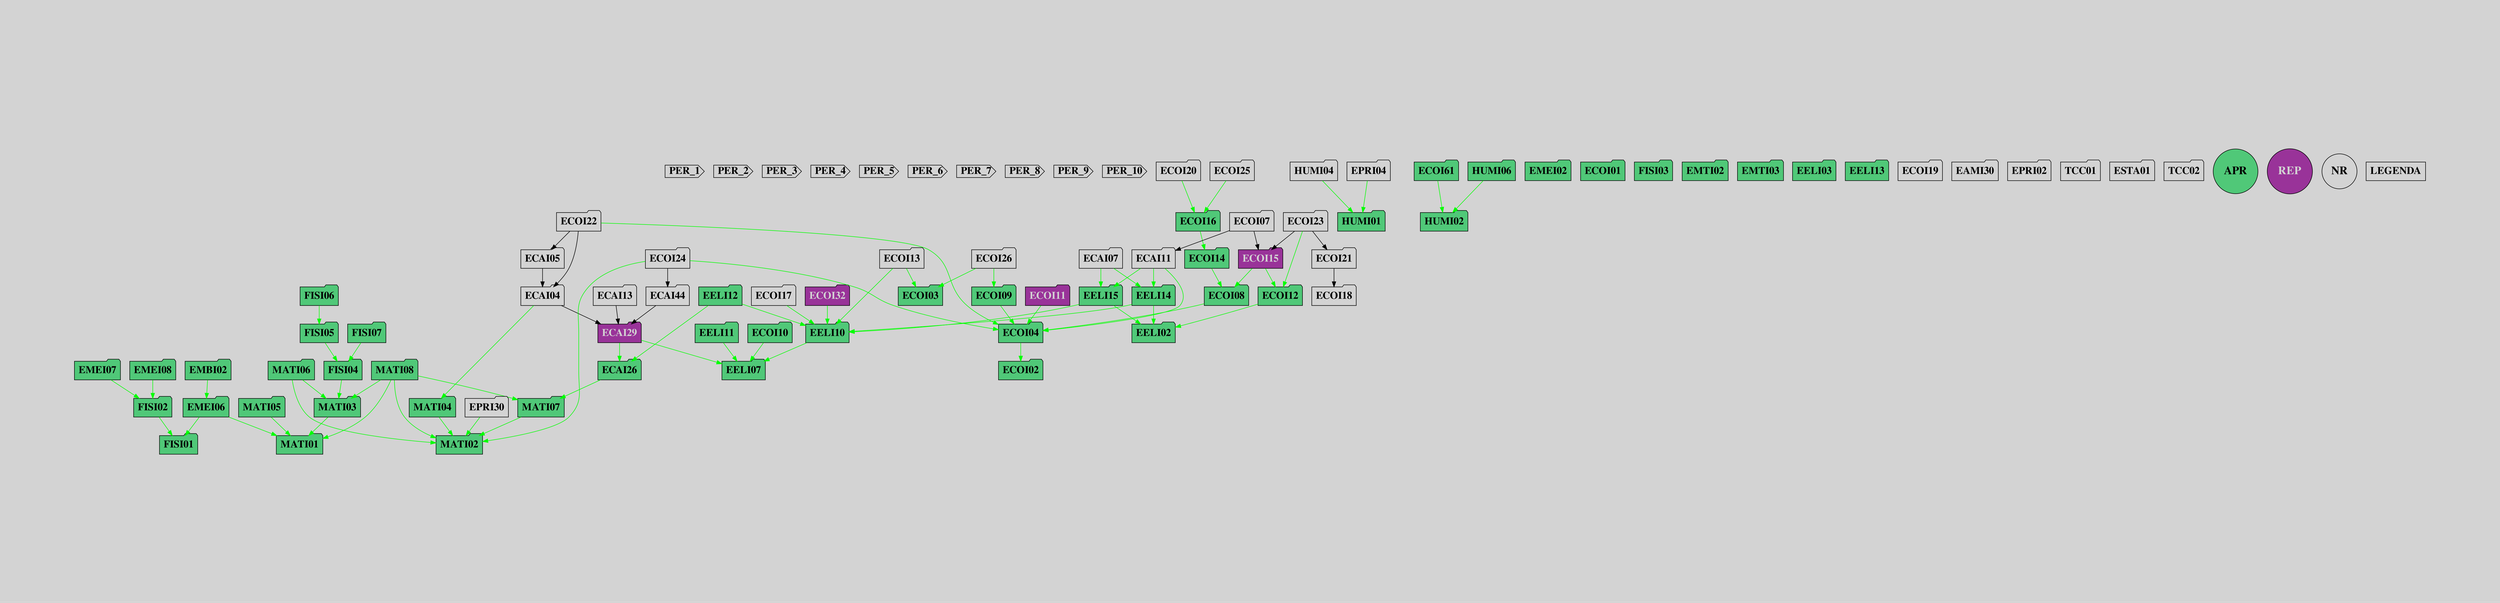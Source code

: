 digraph {
graph [pad="2,4" bgcolor=lightgray]
node [style=filled shape=cds fontsize=20.0 fontname="times bold"]
PER_1 [fillcolor="#d3d3d3" fontcolor="black" pos="0,18!"]
PER_2 [fillcolor="#d3d3d3" fontcolor="black" pos="2,18!"]
PER_3 [fillcolor="#d3d3d3" fontcolor="black" pos="4,18!"]
PER_4 [fillcolor="#d3d3d3" fontcolor="black" pos="6,18!"]
PER_5 [fillcolor="#d3d3d3" fontcolor="black" pos="8,18!"]
PER_6 [fillcolor="#d3d3d3" fontcolor="black" pos="10,18!"]
PER_7 [fillcolor="#d3d3d3" fontcolor="black" pos="12,18!"]
PER_8 [fillcolor="#d3d3d3" fontcolor="black" pos="14,18!"]
PER_9 [fillcolor="#d3d3d3" fontcolor="black" pos="16,18!"]
PER_10 [fillcolor="#d3d3d3" fontcolor="black" pos="18,18!"]
node [style=filled shape=folder fontsize=20.0 fontname="times bold"]
FISI01 [fillcolor="#50c878 "fontcolor="Black"pos="0,0!"]
MATI01 [fillcolor="#50c878 "fontcolor="Black"pos="0,2!"]
MATI02 [fillcolor="#50c878 "fontcolor="Black"pos="0,4!"]
HUMI01 [fillcolor="#50c878 "fontcolor="Black"pos="0,6!"]
HUMI02 [fillcolor="#50c878 "fontcolor="Black"pos="0,8!"]
ECOI03 [fillcolor="#50c878 "fontcolor="Black"pos="0,10!"]
ECOI02 [fillcolor="#50c878 "fontcolor="Black"pos="0,12!"]
EMEI02 [fillcolor="#50c878 "fontcolor="Black"pos="0,14!"]
ECOI01 [fillcolor="#50c878 "fontcolor="Black"pos="0,16!"]
FISI02 [fillcolor="#50c878 "fontcolor="Black"pos="2,0!"]
FISI03 [fillcolor="#50c878 "fontcolor="Black"pos="2,2!"]
EMEI06 [fillcolor="#50c878 "fontcolor="Black"pos="2,4!"]
MATI03 [fillcolor="#50c878 "fontcolor="Black"pos="2,6!"]
ECOI04 [fillcolor="#50c878 "fontcolor="Black"pos="2,8!"]
EMTI02 [fillcolor="#50c878 "fontcolor="Black"pos="2,10!"]
EMTI03 [fillcolor="#50c878 "fontcolor="Black"pos="2,12!"]
EELI02 [fillcolor="#50c878 "fontcolor="Black"pos="2,14!"]
EELI03 [fillcolor="#50c878 "fontcolor="Black"pos="2,16!"]
MATI06 [fillcolor="#50c878 "fontcolor="Black"pos="4,0!"]
MATI07 [fillcolor="#50c878 "fontcolor="Black"pos="4,2!"]
ECOI61 [fillcolor="#50c878 "fontcolor="Black"pos="4,4!"]
HUMI06 [fillcolor="#50c878 "fontcolor="Black"pos="4,6!"]
ECOI08 [fillcolor="#50c878 "fontcolor="Black"pos="4,8!"]
EMEI07 [fillcolor="#50c878 "fontcolor="Black"pos="4,10!"]
EMEI08 [fillcolor="#50c878 "fontcolor="Black"pos="4,12!"]
FISI04 [fillcolor="#50c878 "fontcolor="Black"pos="4,14!"]
EMBI02 [fillcolor="#50c878 "fontcolor="Black"pos="4,16!"]
MATI05 [fillcolor="#50c878 "fontcolor="Black"pos="6,0!"]
MATI08 [fillcolor="#50c878 "fontcolor="Black"pos="6,2!"]
MATI04 [fillcolor="#50c878 "fontcolor="Black"pos="6,4!"]
ECOI09 [fillcolor="#50c878 "fontcolor="Black"pos="6,6!"]
FISI05 [fillcolor="#50c878 "fontcolor="Black"pos="6,8!"]
FISI07 [fillcolor="#50c878 "fontcolor="Black"pos="6,10!"]
EELI07 [fillcolor="#50c878 "fontcolor="Black"pos="6,12!"]
ECOI11 [fillcolor="#993399 "fontcolor="lightgrey"pos="8,0!"]
ECOI12 [fillcolor="#50c878 "fontcolor="Black"pos="8,2!"]
ECOI14 [fillcolor="#50c878 "fontcolor="Black"pos="8,4!"]
ECAI26 [fillcolor="#50c878 "fontcolor="Black"pos="8,6!"]
ECOI10 [fillcolor="#50c878 "fontcolor="Black"pos="8,8!"]
EELI10 [fillcolor="#50c878 "fontcolor="Black"pos="8,10!"]
EELI11 [fillcolor="#50c878 "fontcolor="Black"pos="8,12!"]
FISI06 [fillcolor="#50c878 "fontcolor="Black"pos="8,14!"]
ECOI32 [fillcolor="#993399 "fontcolor="lightgrey"pos="10,0!"]
ECOI13 [fillcolor="#d3d3d3 "fontcolor="black"pos="10,2!"]
EELI14 [fillcolor="#50c878 "fontcolor="Black"pos="10,4!"]
EELI15 [fillcolor="#50c878 "fontcolor="Black"pos="10,6!"]
ECOI15 [fillcolor="#993399 "fontcolor="lightgrey"pos="10,8!"]
ECAI29 [fillcolor="#993399 "fontcolor="lightgrey"pos="10,10!"]
EELI12 [fillcolor="#50c878 "fontcolor="Black"pos="10,12!"]
ECOI16 [fillcolor="#50c878 "fontcolor="Black"pos="10,14!"]
EELI13 [fillcolor="#50c878 "fontcolor="Black"pos="10,16!"]
ECOI26 [fillcolor="#d3d3d3 "fontcolor="black"pos="12,0!"]
ECAI11 [fillcolor="#d3d3d3 "fontcolor="black"pos="12,2!"]
ECAI04 [fillcolor="#d3d3d3 "fontcolor="black"pos="12,4!"]
ECAI13 [fillcolor="#d3d3d3 "fontcolor="black"pos="12,6!"]
ECAI44 [fillcolor="#d3d3d3 "fontcolor="black"pos="12,8!"]
ECOI18 [fillcolor="#d3d3d3 "fontcolor="black"pos="12,10!"]
ECOI19 [fillcolor="#d3d3d3 "fontcolor="black"pos="12,12!"]
ECOI17 [fillcolor="#d3d3d3 "fontcolor="black"pos="12,14!"]
ECOI24 [fillcolor="#d3d3d3 "fontcolor="black"pos="14,0!"]
EPRI30 [fillcolor="#d3d3d3 "fontcolor="black"pos="14,2!"]
ECOI07 [fillcolor="#d3d3d3 "fontcolor="black"pos="14,4!"]
ECAI07 [fillcolor="#d3d3d3 "fontcolor="black"pos="14,6!"]
ECAI05 [fillcolor="#d3d3d3 "fontcolor="black"pos="14,8!"]
ECOI21 [fillcolor="#d3d3d3 "fontcolor="black"pos="14,10!"]
HUMI04 [fillcolor="#d3d3d3 "fontcolor="black"pos="16,0!"]
EPRI04 [fillcolor="#d3d3d3 "fontcolor="black"pos="16,2!"]
ECOI22 [fillcolor="#d3d3d3 "fontcolor="black"pos="16,4!"]
ECOI23 [fillcolor="#d3d3d3 "fontcolor="black"pos="16,6!"]
ECOI20 [fillcolor="#d3d3d3 "fontcolor="black"pos="16,8!"]
ECOI25 [fillcolor="#d3d3d3 "fontcolor="black"pos="16,10!"]
EAMI30 [fillcolor="#d3d3d3 "fontcolor="black"pos="16,12!"]
EPRI02 [fillcolor="#d3d3d3 "fontcolor="black"pos="16,14!"]
TCC01 [fillcolor="#d3d3d3 "fontcolor="black"pos="16,16!"]
ESTA01 [fillcolor="#d3d3d3 "fontcolor="black"pos="18,0!"]
TCC02 [fillcolor="#d3d3d3 "fontcolor="black"pos="18,2!"]
node [style=filled shape=circle fontsize=22.0 fontname="times bold"]
APR [fillcolor="#50c878" fontcolor="Black" pos="22,12!"]
REP [fillcolor="#993399" fontcolor="Lightgray" pos="22,14!"]
NR [fillcolor="#d3d3d3" fontcolor="Black" pos="22,16!"]
node [style=filled shape=box fontsize=20.0 fontname="times bold"]
LEGENDA [fillcolor="#d3d3d3" fontcolor="black" pos="22,18!"]
 edge [style="", weight=10,color=Green, len=.4]
FISI02 -> FISI01
 edge [style="", weight=10,color=Green, len=.4]
EMEI06 -> MATI01
 edge [style="", weight=10,color=Green, len=.4]
EMEI06 -> FISI01
 edge [style="", weight=10,color=Green, len=.4]
MATI03 -> MATI01
 edge [style="", weight=10,color=Green, len=.4]
ECOI04 -> ECOI02
 edge [style="", weight=10,color=Green, len=.4]
MATI06 -> MATI02
 edge [style="", weight=10,color=Green, len=.4]
MATI06 -> MATI03
 edge [style="", weight=10,color=Green, len=.4]
MATI07 -> MATI02
 edge [style="", weight=10,color=Green, len=.4]
ECOI61 -> HUMI02
 edge [style="", weight=10,color=Green, len=.4]
HUMI06 -> HUMI02
 edge [style="", weight=10,color=Green, len=.4]
ECOI08 -> ECOI04
 edge [style="", weight=10,color=Green, len=.4]
EMEI07 -> FISI02
 edge [style="", weight=10,color=Green, len=.4]
EMEI08 -> FISI02
 edge [style="", weight=10,color=Green, len=.4]
FISI04 -> MATI03
 edge [style="", weight=10,color=Green, len=.4]
EMBI02 -> EMEI06
 edge [style="", weight=10,color=Green, len=.4]
MATI05 -> MATI01
 edge [style="", weight=10,color=Green, len=.4]
MATI08 -> MATI01
 edge [style="", weight=10,color=Green, len=.4]
MATI08 -> MATI02
 edge [style="", weight=10,color=Green, len=.4]
MATI08 -> MATI03
 edge [style="", weight=10,color=Green, len=.4]
MATI08 -> MATI07
 edge [style="", weight=10,color=Green, len=.4]
MATI04 -> MATI02
 edge [style="", weight=10,color=Green, len=.4]
ECOI09 -> ECOI04
 edge [style="", weight=10,color=Green, len=.4]
FISI05 -> FISI04
 edge [style="", weight=10,color=Green, len=.4]
FISI07 -> FISI04
 edge [style="", weight=10,color=Green, len=.4]
ECOI11 -> ECOI04
 edge [style="", weight=10,color=Green, len=.4]
ECOI12 -> EELI02
 edge [style="", weight=10,color=Green, len=.4]
ECOI14 -> ECOI08
 edge [style="", weight=10,color=Green, len=.4]
ECAI26 -> MATI07
 edge [style="", weight=10,color=Green, len=.4]
ECOI10 -> EELI07
 edge [style="", weight=10,color=Green, len=.4]
EELI10 -> EELI07
 edge [style="", weight=10,color=Green, len=.4]
EELI11 -> EELI07
 edge [style="", weight=10,color=Green, len=.4]
FISI06 -> FISI05
 edge [style="", weight=10,color=Green, len=.4]
ECOI32 -> EELI10
 edge [style="", weight=10,color=Green, len=.4]
ECOI13 -> ECOI03
 edge [style="", weight=10,color=Green, len=.4]
ECOI13 -> EELI10
 edge [style="", weight=10,color=Green, len=.4]
EELI14 -> EELI02
 edge [style="", weight=10,color=Green, len=.4]
EELI14 -> EELI10
 edge [style="", weight=10,color=Green, len=.4]
EELI15 -> EELI02
 edge [style="", weight=10,color=Green, len=.4]
EELI15 -> EELI10
 edge [style="", weight=10,color=Green, len=.4]
ECOI15 -> ECOI08
 edge [style="", weight=10,color=Green, len=.4]
ECOI15 -> ECOI12
 edge [style="", weight=10,color=Green, len=.4]
ECAI29 -> EELI07
 edge [style="", weight=10,color=Green, len=.4]
ECAI29 -> ECAI26
 edge [style="", weight=10,color=Green, len=.4]
EELI12 -> ECAI26
 edge [style="", weight=10,color=Green, len=.4]
EELI12 -> EELI10
 edge [style="", weight=10,color=Green, len=.4]
ECOI16 -> ECOI14
 edge [style="", weight=10,color=Green, len=.4]
ECOI26 -> ECOI03
 edge [style="", weight=10,color=Green, len=.4]
ECOI26 -> ECOI09
 edge [style="", weight=10,color=Green, len=.4]
ECAI11 -> ECOI04
 edge [style="", weight=10,color=Green, len=.4]
ECAI11 -> EELI14
 edge [style="", weight=10,color=Green, len=.4]
ECAI11 -> EELI15
 edge [style="", weight=10,color=Green, len=.4]
ECAI04 -> MATI04
 edge [style="", weight=10,color=Black, len=.4]
ECAI04 -> ECAI29
 edge [style="", weight=10,color=Black, len=.4]
ECAI13 -> ECAI29
 edge [style="", weight=10,color=Black, len=.4]
ECAI44 -> ECAI29
 edge [style="", weight=10,color=Green, len=.4]
ECOI17 -> EELI10
 edge [style="", weight=10,color=Green, len=.4]
ECOI24 -> MATI02
 edge [style="", weight=10,color=Green, len=.4]
ECOI24 -> ECOI04
 edge [style="", weight=10,color=Black, len=.4]
ECOI24 -> ECAI44
 edge [style="", weight=10,color=Green, len=.4]
EPRI30 -> MATI02
 edge [style="", weight=10,color=Black, len=.4]
ECOI07 -> ECOI15
 edge [style="", weight=10,color=Black, len=.4]
ECOI07 -> ECAI11
 edge [style="", weight=10,color=Green, len=.4]
ECAI07 -> EELI14
 edge [style="", weight=10,color=Green, len=.4]
ECAI07 -> EELI15
 edge [style="", weight=10,color=Black, len=.4]
ECAI05 -> ECAI04
 edge [style="", weight=10,color=Black, len=.4]
ECOI21 -> ECOI18
 edge [style="", weight=10,color=Green, len=.4]
HUMI04 -> HUMI01
 edge [style="", weight=10,color=Green, len=.4]
EPRI04 -> HUMI01
 edge [style="", weight=10,color=Green, len=.4]
ECOI22 -> ECOI04
 edge [style="", weight=10,color=Black, len=.4]
ECOI22 -> ECAI04
 edge [style="", weight=10,color=Black, len=.4]
ECOI22 -> ECAI05
 edge [style="", weight=10,color=Green, len=.4]
ECOI23 -> ECOI12
 edge [style="", weight=10,color=Black, len=.4]
ECOI23 -> ECOI15
 edge [style="", weight=10,color=Black, len=.4]
ECOI23 -> ECOI21
 edge [style="", weight=10,color=Green, len=.4]
ECOI20 -> ECOI16
 edge [style="", weight=10,color=Green, len=.4]
ECOI25 -> ECOI16
}
